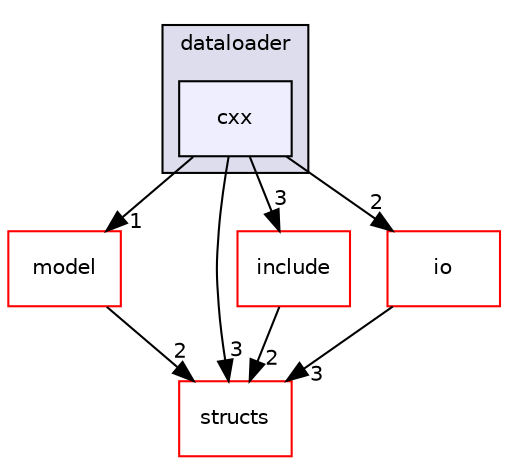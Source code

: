 digraph "cxx" {
  compound=true
  node [ fontsize="10", fontname="Helvetica"];
  edge [ labelfontsize="10", labelfontname="Helvetica"];
  subgraph clusterdir_01cd01df262b9d391c5521e9294e448f {
    graph [ bgcolor="#ddddee", pencolor="black", label="dataloader" fontname="Helvetica", fontsize="10", URL="dir_01cd01df262b9d391c5521e9294e448f.html"]
  dir_a1cd3e2e945f1d6a8a6bed8cd023a297 [shape=box, label="cxx", style="filled", fillcolor="#eeeeff", pencolor="black", URL="dir_a1cd3e2e945f1d6a8a6bed8cd023a297.html"];
  }
  dir_9fd58bbf403f6bebb995a0271eeae5cc [shape=box label="model" fillcolor="white" style="filled" color="red" URL="dir_9fd58bbf403f6bebb995a0271eeae5cc.html"];
  dir_639930e6546076602fdb99daad4d48b4 [shape=box label="structs" fillcolor="white" style="filled" color="red" URL="dir_639930e6546076602fdb99daad4d48b4.html"];
  dir_fc5540f200b36ad7a1c2ade4944ee3a8 [shape=box label="include" fillcolor="white" style="filled" color="red" URL="dir_fc5540f200b36ad7a1c2ade4944ee3a8.html"];
  dir_59dae5a8264374059bc56903f23a94ee [shape=box label="io" fillcolor="white" style="filled" color="red" URL="dir_59dae5a8264374059bc56903f23a94ee.html"];
  dir_9fd58bbf403f6bebb995a0271eeae5cc->dir_639930e6546076602fdb99daad4d48b4 [headlabel="2", labeldistance=1.5 headhref="dir_000165_000080.html"];
  dir_fc5540f200b36ad7a1c2ade4944ee3a8->dir_639930e6546076602fdb99daad4d48b4 [headlabel="2", labeldistance=1.5 headhref="dir_000096_000080.html"];
  dir_59dae5a8264374059bc56903f23a94ee->dir_639930e6546076602fdb99daad4d48b4 [headlabel="3", labeldistance=1.5 headhref="dir_000140_000080.html"];
  dir_a1cd3e2e945f1d6a8a6bed8cd023a297->dir_9fd58bbf403f6bebb995a0271eeae5cc [headlabel="1", labeldistance=1.5 headhref="dir_000089_000165.html"];
  dir_a1cd3e2e945f1d6a8a6bed8cd023a297->dir_639930e6546076602fdb99daad4d48b4 [headlabel="3", labeldistance=1.5 headhref="dir_000089_000080.html"];
  dir_a1cd3e2e945f1d6a8a6bed8cd023a297->dir_fc5540f200b36ad7a1c2ade4944ee3a8 [headlabel="3", labeldistance=1.5 headhref="dir_000089_000096.html"];
  dir_a1cd3e2e945f1d6a8a6bed8cd023a297->dir_59dae5a8264374059bc56903f23a94ee [headlabel="2", labeldistance=1.5 headhref="dir_000089_000140.html"];
}
